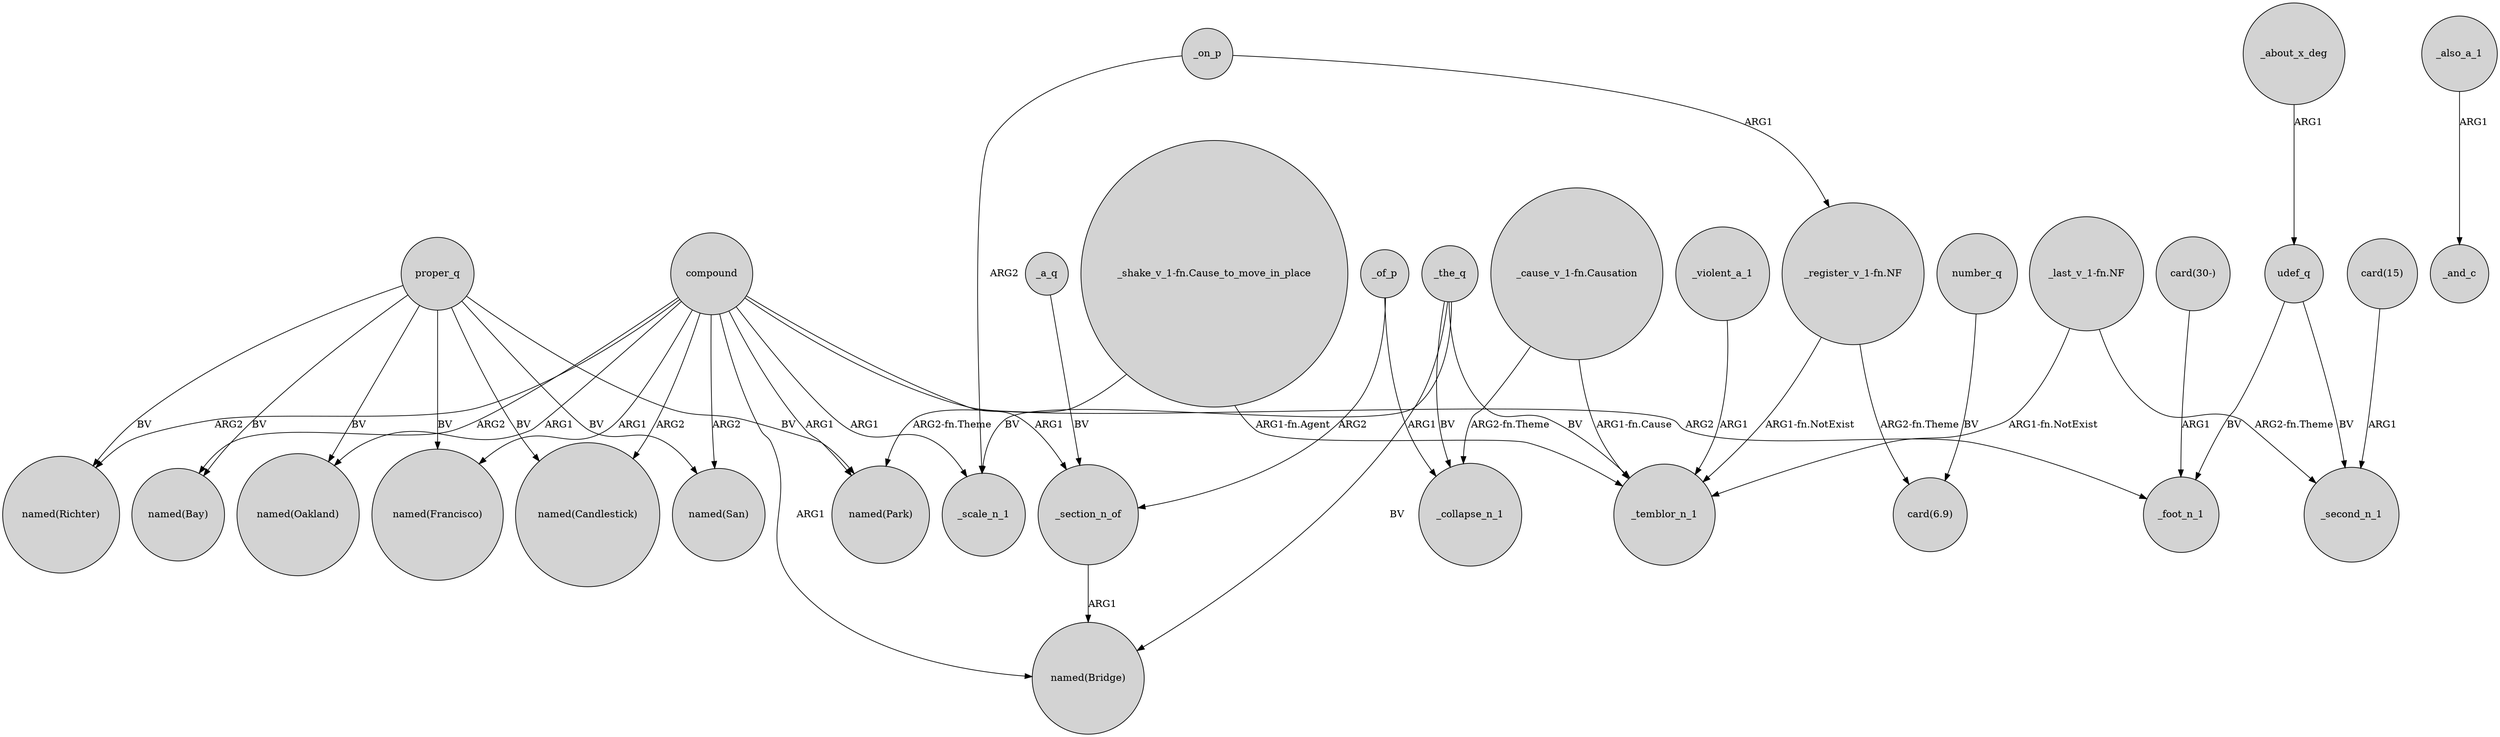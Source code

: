 digraph {
	node [shape=circle style=filled]
	compound -> "named(Richter)" [label=ARG2]
	compound -> _foot_n_1 [label=ARG2]
	_the_q -> _collapse_n_1 [label=BV]
	proper_q -> "named(Bay)" [label=BV]
	proper_q -> "named(Francisco)" [label=BV]
	compound -> "named(San)" [label=ARG2]
	"_shake_v_1-fn.Cause_to_move_in_place" -> _temblor_n_1 [label="ARG1-fn.Agent"]
	"_cause_v_1-fn.Causation" -> _collapse_n_1 [label="ARG2-fn.Theme"]
	"_last_v_1-fn.NF" -> _temblor_n_1 [label="ARG1-fn.NotExist"]
	compound -> _section_n_of [label=ARG1]
	"_cause_v_1-fn.Causation" -> _temblor_n_1 [label="ARG1-fn.Cause"]
	_about_x_deg -> udef_q [label=ARG1]
	number_q -> "card(6.9)" [label=BV]
	compound -> _scale_n_1 [label=ARG1]
	_violent_a_1 -> _temblor_n_1 [label=ARG1]
	proper_q -> "named(Park)" [label=BV]
	_the_q -> _temblor_n_1 [label=BV]
	proper_q -> "named(Richter)" [label=BV]
	udef_q -> _foot_n_1 [label=BV]
	_of_p -> _section_n_of [label=ARG2]
	_the_q -> _scale_n_1 [label=BV]
	_of_p -> _collapse_n_1 [label=ARG1]
	compound -> "named(Oakland)" [label=ARG1]
	"_register_v_1-fn.NF" -> _temblor_n_1 [label="ARG1-fn.NotExist"]
	_a_q -> _section_n_of [label=BV]
	udef_q -> _second_n_1 [label=BV]
	proper_q -> "named(Candlestick)" [label=BV]
	compound -> "named(Francisco)" [label=ARG1]
	proper_q -> "named(Oakland)" [label=BV]
	compound -> "named(Bridge)" [label=ARG1]
	_on_p -> "_register_v_1-fn.NF" [label=ARG1]
	compound -> "named(Bay)" [label=ARG2]
	_on_p -> _scale_n_1 [label=ARG2]
	_also_a_1 -> _and_c [label=ARG1]
	_section_n_of -> "named(Bridge)" [label=ARG1]
	"card(15)" -> _second_n_1 [label=ARG1]
	"card(30-)" -> _foot_n_1 [label=ARG1]
	proper_q -> "named(San)" [label=BV]
	compound -> "named(Park)" [label=ARG1]
	"_last_v_1-fn.NF" -> _second_n_1 [label="ARG2-fn.Theme"]
	compound -> "named(Candlestick)" [label=ARG2]
	_the_q -> "named(Bridge)" [label=BV]
	"_register_v_1-fn.NF" -> "card(6.9)" [label="ARG2-fn.Theme"]
	"_shake_v_1-fn.Cause_to_move_in_place" -> "named(Park)" [label="ARG2-fn.Theme"]
}
